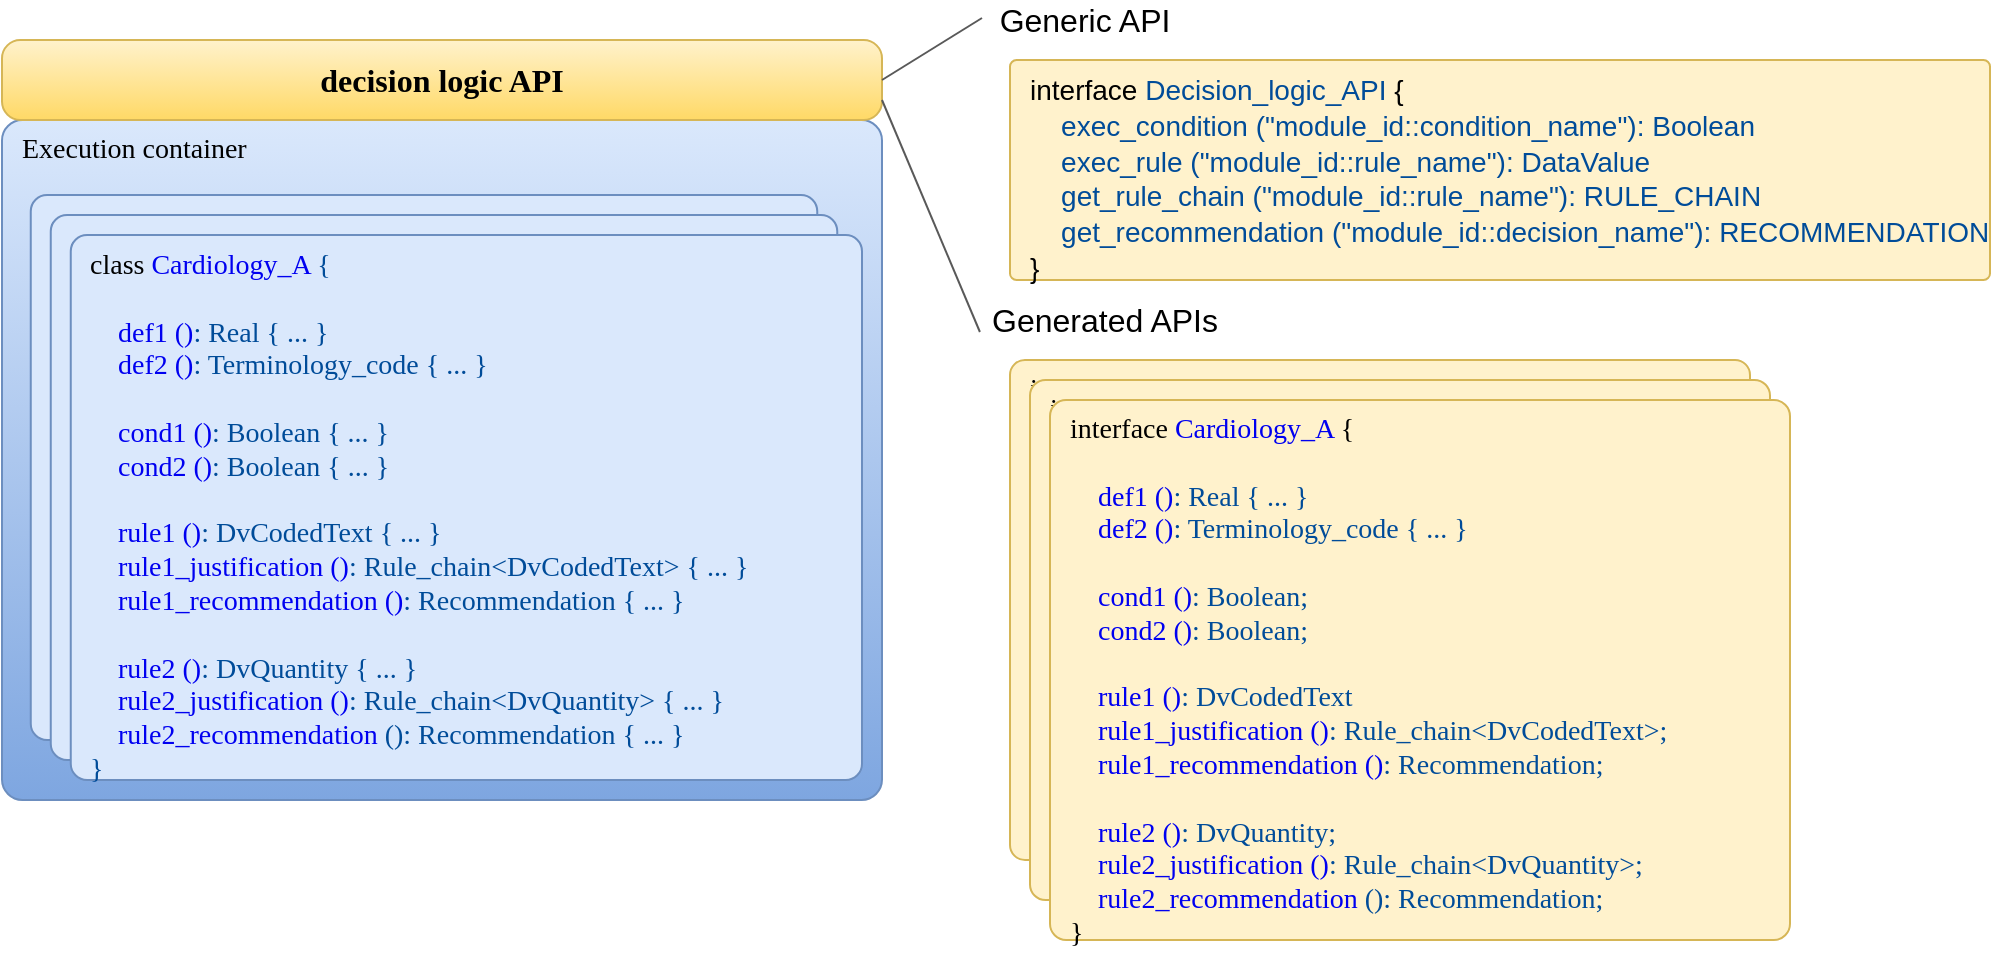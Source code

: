 <mxfile version="12.6.5" type="device"><diagram id="-mjmxiD4SZ3i_Z-_ZSI0" name="Page-1"><mxGraphModel dx="1368" dy="816" grid="1" gridSize="10" guides="1" tooltips="1" connect="1" arrows="1" fold="1" page="1" pageScale="1" pageWidth="1169" pageHeight="827" math="0" shadow="0"><root><mxCell id="0"/><mxCell id="1" parent="0"/><mxCell id="swfuMYlCZajDFvl60nm4-7" value="&lt;div style=&quot;text-align: center; font-size: 14px;&quot;&gt;&lt;span style=&quot;font-size: 14px;&quot;&gt;Execution container&amp;nbsp; &amp;nbsp; &amp;nbsp; &amp;nbsp; &amp;nbsp;&lt;/span&gt;&lt;span style=&quot;font-size: 14px;&quot;&gt;&amp;nbsp; &amp;nbsp; &amp;nbsp; &amp;nbsp;&lt;/span&gt;&lt;br style=&quot;font-size: 14px;&quot;&gt;&lt;/div&gt;" style="rounded=1;whiteSpace=wrap;html=1;fontSize=14;arcSize=3;verticalAlign=top;fillColor=#dae8fc;strokeColor=#6c8ebf;align=left;spacingLeft=8;fontFamily=Tahoma;gradientColor=#7ea6e0;" parent="1" vertex="1"><mxGeometry x="40" y="80" width="440" height="340" as="geometry"/></mxCell><mxCell id="swfuMYlCZajDFvl60nm4-1" value="decision logic API" style="rounded=1;whiteSpace=wrap;html=1;fontSize=16;align=center;arcSize=23;strokeColor=#d6b656;strokeWidth=1;verticalAlign=middle;labelPosition=center;verticalLabelPosition=middle;spacingLeft=0;spacingRight=0;fillColor=#fff2cc;fontFamily=Tahoma;gradientColor=#ffd966;fontStyle=1" parent="1" vertex="1"><mxGeometry x="40" y="40" width="440" height="40" as="geometry"/></mxCell><mxCell id="swfuMYlCZajDFvl60nm4-2" value="&lt;font style=&quot;font-size: 14px&quot;&gt;&lt;br&gt;&lt;/font&gt;" style="text;html=1;align=left;verticalAlign=middle;resizable=0;points=[];autosize=1;fontSize=16;fontColor=#004C99;" parent="1" vertex="1"><mxGeometry x="475" y="70" width="20" height="30" as="geometry"/></mxCell><mxCell id="swfuMYlCZajDFvl60nm4-13" style="edgeStyle=none;rounded=0;orthogonalLoop=1;jettySize=auto;html=1;entryX=1;entryY=0.5;entryDx=0;entryDy=0;startArrow=none;startFill=0;endArrow=none;endFill=0;strokeColor=#595959;strokeWidth=1;fontSize=14;fontColor=#000000;exitX=-0.01;exitY=0.45;exitDx=0;exitDy=0;exitPerimeter=0;" parent="1" source="swfuMYlCZajDFvl60nm4-9" target="swfuMYlCZajDFvl60nm4-1" edge="1"><mxGeometry relative="1" as="geometry"/></mxCell><mxCell id="swfuMYlCZajDFvl60nm4-9" value="Generic API" style="text;html=1;align=center;verticalAlign=middle;resizable=0;points=[];autosize=1;fontSize=16;fontColor=#000000;" parent="1" vertex="1"><mxGeometry x="531" y="20" width="100" height="20" as="geometry"/></mxCell><mxCell id="swfuMYlCZajDFvl60nm4-12" style="rounded=0;orthogonalLoop=1;jettySize=auto;html=1;entryX=1;entryY=0.75;entryDx=0;entryDy=0;startArrow=none;startFill=0;strokeColor=#595959;strokeWidth=1;fontSize=14;fontColor=#000000;endArrow=none;endFill=0;exitX=-0.017;exitY=0.8;exitDx=0;exitDy=0;exitPerimeter=0;" parent="1" source="swfuMYlCZajDFvl60nm4-10" target="swfuMYlCZajDFvl60nm4-1" edge="1"><mxGeometry relative="1" as="geometry"/></mxCell><mxCell id="swfuMYlCZajDFvl60nm4-10" value="Generated APIs" style="text;html=1;align=center;verticalAlign=middle;resizable=0;points=[];autosize=1;fontSize=16;fontColor=#000000;" parent="1" vertex="1"><mxGeometry x="531" y="170" width="120" height="20" as="geometry"/></mxCell><mxCell id="cL91NHEY3peGaVYajJl1-2" value="&lt;div style=&quot;font-size: 14px&quot;&gt;&lt;font color=&quot;#000000&quot;&gt;class&lt;/font&gt;&lt;font color=&quot;#004c99&quot;&gt;&amp;nbsp;&lt;/font&gt;&lt;span style=&quot;font-size: 14px&quot;&gt;&lt;font style=&quot;font-size: 14px&quot;&gt;&lt;font color=&quot;#0000f0&quot;&gt;Cardiology_A&lt;/font&gt;&lt;font color=&quot;#004c99&quot;&gt; {&lt;/font&gt;&lt;/font&gt;&lt;/span&gt;&lt;/div&gt;&lt;div style=&quot;font-size: 14px&quot;&gt;&lt;span style=&quot;font-size: 14px&quot;&gt;&lt;font style=&quot;font-size: 14px&quot; color=&quot;#004c99&quot;&gt;&lt;br style=&quot;font-size: 14px&quot;&gt;&lt;/font&gt;&lt;/span&gt;&lt;/div&gt;&lt;div style=&quot;font-size: 14px&quot;&gt;&lt;span style=&quot;font-size: 14px&quot;&gt;&lt;font color=&quot;#004c99&quot;&gt;&amp;nbsp; &amp;nbsp; &lt;/font&gt;&lt;font color=&quot;#0000f0&quot;&gt;cond1 ()&lt;/font&gt;&lt;font color=&quot;#004c99&quot;&gt;: Boolean { ... }&lt;/font&gt;&lt;/span&gt;&lt;br style=&quot;font-size: 14px&quot;&gt;&lt;/div&gt;&lt;div style=&quot;font-size: 14px&quot;&gt;&lt;span style=&quot;font-size: 14px&quot;&gt;&lt;font style=&quot;font-size: 14px&quot;&gt;&lt;font color=&quot;#004c99&quot;&gt;&amp;nbsp; &amp;nbsp; &lt;/font&gt;&lt;font color=&quot;#0000f0&quot;&gt;cond2 ()&lt;/font&gt;&lt;font color=&quot;#004c99&quot;&gt;: Boolean&lt;/font&gt;&lt;/font&gt;&lt;/span&gt;&lt;span style=&quot;color: rgb(0 , 76 , 153)&quot;&gt;&amp;nbsp;{ ... }&lt;/span&gt;&lt;/div&gt;&lt;div style=&quot;font-size: 14px&quot;&gt;&lt;span style=&quot;font-size: 14px&quot;&gt;&lt;font style=&quot;font-size: 14px&quot; color=&quot;#004c99&quot;&gt;&lt;br style=&quot;font-size: 14px&quot;&gt;&lt;/font&gt;&lt;/span&gt;&lt;/div&gt;&lt;div style=&quot;font-size: 14px&quot;&gt;&lt;span style=&quot;font-size: 14px&quot;&gt;&lt;font color=&quot;#004c99&quot;&gt;&amp;nbsp; &amp;nbsp; &lt;/font&gt;&lt;font color=&quot;#0000f0&quot;&gt;dec1 ()&lt;/font&gt;&lt;font color=&quot;#004c99&quot;&gt;: DvCodedText { ... }&lt;/font&gt;&lt;/span&gt;&lt;br style=&quot;font-size: 14px&quot;&gt;&lt;/div&gt;&lt;div style=&quot;font-size: 14px&quot;&gt;&lt;div&gt;&lt;font color=&quot;#004c99&quot;&gt;&amp;nbsp; &amp;nbsp;&amp;nbsp;&lt;/font&gt;&lt;font color=&quot;#0000f0&quot;&gt;dec1_justification ()&lt;/font&gt;&lt;font color=&quot;#004c99&quot;&gt;: Decision_chain&amp;lt;DvCodedText&amp;gt; { ... }&lt;/font&gt;&lt;/div&gt;&lt;/div&gt;&lt;div style=&quot;font-size: 14px&quot;&gt;&lt;span style=&quot;font-size: 14px&quot;&gt;&lt;font color=&quot;#004c99&quot;&gt;&amp;nbsp; &amp;nbsp; &lt;/font&gt;&lt;font color=&quot;#0000f0&quot;&gt;dec1_recommendation ()&lt;/font&gt;&lt;font color=&quot;#004c99&quot;&gt;: Recommendation { ... }&lt;/font&gt;&lt;/span&gt;&lt;/div&gt;&lt;div style=&quot;font-size: 14px&quot;&gt;&lt;span style=&quot;font-size: 14px&quot;&gt;&lt;font color=&quot;#004c99&quot;&gt;&lt;br&gt;&lt;/font&gt;&lt;/span&gt;&lt;/div&gt;&lt;div style=&quot;font-size: 14px&quot;&gt;&lt;span style=&quot;font-size: 14px&quot;&gt;&lt;font style=&quot;font-size: 14px&quot; color=&quot;#004c99&quot;&gt;&amp;nbsp; &amp;nbsp; &lt;/font&gt;&lt;font style=&quot;font-size: 14px&quot; color=&quot;#0000f0&quot;&gt;dec2 ()&lt;/font&gt;&lt;font style=&quot;font-size: 14px&quot; color=&quot;#004c99&quot;&gt;: DvQuantity&amp;nbsp;&lt;/font&gt;&lt;font style=&quot;font-size: 14px&quot; color=&quot;#004c99&quot;&gt;{ ... }&lt;/font&gt;&lt;/span&gt;&lt;/div&gt;&lt;div style=&quot;font-size: 14px&quot;&gt;&lt;div&gt;&lt;font color=&quot;#004c99&quot;&gt;&amp;nbsp; &amp;nbsp;&amp;nbsp;&lt;/font&gt;&lt;font color=&quot;#0000f0&quot;&gt;dec2_justification ()&lt;/font&gt;&lt;font color=&quot;#004c99&quot;&gt;: Decision_chain&amp;lt;DvQuantity&amp;gt; { ... }&lt;/font&gt;&lt;/div&gt;&lt;/div&gt;&lt;div style=&quot;font-size: 14px&quot;&gt;&lt;div&gt;&lt;font color=&quot;#004c99&quot;&gt;&amp;nbsp; &amp;nbsp; &lt;/font&gt;&lt;font color=&quot;#0000f0&quot;&gt;dec2_recommendation&lt;/font&gt;&lt;font color=&quot;#004c99&quot;&gt; (): Recommendation { ... }&lt;/font&gt;&lt;/div&gt;&lt;div&gt;&lt;font color=&quot;#004c99&quot;&gt;}&lt;/font&gt;&lt;/div&gt;&lt;/div&gt;" style="rounded=1;whiteSpace=wrap;html=1;fontSize=14;arcSize=3;verticalAlign=top;fillColor=#dae8fc;strokeColor=#6c8ebf;align=left;spacingLeft=8;fontFamily=Tahoma;fontStyle=0" parent="1" vertex="1"><mxGeometry x="54.38" y="117.5" width="393.25" height="272.5" as="geometry"/></mxCell><mxCell id="cL91NHEY3peGaVYajJl1-3" value="&lt;div style=&quot;font-size: 14px&quot;&gt;&lt;font color=&quot;#000000&quot;&gt;interface&lt;/font&gt;&lt;font color=&quot;#004c99&quot;&gt;&amp;nbsp;&lt;/font&gt;&lt;span style=&quot;font-size: 14px&quot;&gt;&lt;font style=&quot;font-size: 14px&quot;&gt;&lt;font color=&quot;#0000f0&quot;&gt;Cardiology_A&lt;/font&gt;&lt;font color=&quot;#004c99&quot;&gt; &lt;/font&gt;{&lt;/font&gt;&lt;/span&gt;&lt;/div&gt;&lt;div style=&quot;font-size: 14px&quot;&gt;&lt;span style=&quot;font-size: 14px&quot;&gt;&lt;font style=&quot;font-size: 14px&quot; color=&quot;#004c99&quot;&gt;&lt;br style=&quot;font-size: 14px&quot;&gt;&lt;/font&gt;&lt;/span&gt;&lt;/div&gt;&lt;div style=&quot;font-size: 14px&quot;&gt;&lt;span style=&quot;font-size: 14px&quot;&gt;&lt;font color=&quot;#004c99&quot;&gt;&amp;nbsp; &amp;nbsp; &lt;/font&gt;&lt;font color=&quot;#0000f0&quot;&gt;cond1 ()&lt;/font&gt;&lt;font color=&quot;#004c99&quot;&gt;: Boolean;&lt;/font&gt;&lt;/span&gt;&lt;br style=&quot;font-size: 14px&quot;&gt;&lt;/div&gt;&lt;div style=&quot;font-size: 14px&quot;&gt;&lt;span style=&quot;font-size: 14px&quot;&gt;&lt;font style=&quot;font-size: 14px&quot;&gt;&lt;font color=&quot;#004c99&quot;&gt;&amp;nbsp; &amp;nbsp; &lt;/font&gt;&lt;font color=&quot;#0000f0&quot;&gt;cond2 ()&lt;/font&gt;&lt;font color=&quot;#004c99&quot;&gt;: Boolean;&lt;/font&gt;&lt;/font&gt;&lt;/span&gt;&lt;/div&gt;&lt;div style=&quot;font-size: 14px&quot;&gt;&lt;span style=&quot;font-size: 14px&quot;&gt;&lt;font style=&quot;font-size: 14px&quot; color=&quot;#004c99&quot;&gt;&lt;br style=&quot;font-size: 14px&quot;&gt;&lt;/font&gt;&lt;/span&gt;&lt;/div&gt;&lt;div style=&quot;font-size: 14px&quot;&gt;&lt;span style=&quot;font-size: 14px&quot;&gt;&lt;font color=&quot;#004c99&quot;&gt;&amp;nbsp; &amp;nbsp; &lt;/font&gt;&lt;font color=&quot;#0000f0&quot;&gt;dec1 ()&lt;/font&gt;&lt;font color=&quot;#004c99&quot;&gt;: DvCodedText&lt;/font&gt;&lt;/span&gt;&lt;br style=&quot;font-size: 14px&quot;&gt;&lt;/div&gt;&lt;div style=&quot;font-size: 14px&quot;&gt;&lt;div&gt;&lt;font color=&quot;#004c99&quot;&gt;&amp;nbsp; &amp;nbsp;&amp;nbsp;&lt;/font&gt;&lt;font color=&quot;#0000f0&quot;&gt;dec1_justification ()&lt;/font&gt;&lt;font color=&quot;#004c99&quot;&gt;: Decision_chain&amp;lt;DvCodedText&amp;gt;;&lt;/font&gt;&lt;/div&gt;&lt;/div&gt;&lt;div style=&quot;font-size: 14px&quot;&gt;&lt;span style=&quot;font-size: 14px&quot;&gt;&lt;font color=&quot;#004c99&quot;&gt;&amp;nbsp; &amp;nbsp; &lt;/font&gt;&lt;font color=&quot;#0000f0&quot;&gt;dec1_recommendation ()&lt;/font&gt;&lt;font color=&quot;#004c99&quot;&gt;: Recommendation;&lt;/font&gt;&lt;/span&gt;&lt;/div&gt;&lt;div style=&quot;font-size: 14px&quot;&gt;&lt;span style=&quot;font-size: 14px&quot;&gt;&lt;font color=&quot;#004c99&quot;&gt;&lt;br&gt;&lt;/font&gt;&lt;/span&gt;&lt;/div&gt;&lt;div style=&quot;font-size: 14px&quot;&gt;&lt;span style=&quot;font-size: 14px&quot;&gt;&lt;font style=&quot;font-size: 14px&quot; color=&quot;#004c99&quot;&gt;&amp;nbsp; &amp;nbsp; &lt;/font&gt;&lt;font style=&quot;font-size: 14px&quot; color=&quot;#0000f0&quot;&gt;dec2 ()&lt;/font&gt;&lt;font style=&quot;font-size: 14px&quot; color=&quot;#004c99&quot;&gt;: DvQuantity;&lt;/font&gt;&lt;/span&gt;&lt;/div&gt;&lt;div style=&quot;font-size: 14px&quot;&gt;&lt;div&gt;&lt;font color=&quot;#004c99&quot;&gt;&amp;nbsp; &amp;nbsp;&amp;nbsp;&lt;/font&gt;&lt;font color=&quot;#0000f0&quot;&gt;dec2_justification ()&lt;/font&gt;&lt;font color=&quot;#004c99&quot;&gt;: Decision_chain&amp;lt;DvQuantity&amp;gt;;&lt;/font&gt;&lt;/div&gt;&lt;/div&gt;&lt;div style=&quot;font-size: 14px&quot;&gt;&lt;div&gt;&lt;font color=&quot;#004c99&quot;&gt;&amp;nbsp; &amp;nbsp; &lt;/font&gt;&lt;font color=&quot;#0000f0&quot;&gt;dec2_recommendation&lt;/font&gt;&lt;font color=&quot;#004c99&quot;&gt; (): Recommendation;&lt;/font&gt;&lt;/div&gt;&lt;div&gt;}&lt;/div&gt;&lt;/div&gt;" style="rounded=1;whiteSpace=wrap;html=1;fontSize=14;arcSize=3;verticalAlign=top;fillColor=#fff2cc;strokeColor=#d6b656;align=left;spacingLeft=8;fontFamily=Tahoma;fontStyle=0;" parent="1" vertex="1"><mxGeometry x="544" y="200" width="370" height="250" as="geometry"/></mxCell><mxCell id="cL91NHEY3peGaVYajJl1-4" value="&lt;div style=&quot;font-size: 14px&quot;&gt;&lt;font style=&quot;font-family: &amp;#34;helvetica&amp;#34; ; white-space: nowrap&quot;&gt;interface&lt;/font&gt;&lt;font style=&quot;color: rgb(0 , 76 , 153) ; font-family: &amp;#34;helvetica&amp;#34; ; white-space: nowrap&quot;&gt; Decision_logic_API &lt;/font&gt;&lt;font style=&quot;font-family: &amp;#34;helvetica&amp;#34; ; white-space: nowrap&quot;&gt;{&lt;/font&gt;&lt;/div&gt;&lt;div style=&quot;font-size: 14px&quot;&gt;&lt;font style=&quot;color: rgb(0 , 76 , 153) ; font-family: &amp;#34;helvetica&amp;#34; ; white-space: nowrap&quot;&gt;&amp;nbsp; &amp;nbsp; exec_condition&lt;/font&gt;&lt;span style=&quot;color: rgb(0 , 76 , 153) ; font-family: &amp;#34;helvetica&amp;#34; ; white-space: nowrap&quot;&gt;&amp;nbsp;(&quot;module_id::condition_name&quot;): Boolean&lt;/span&gt;&lt;br style=&quot;color: rgb(0 , 76 , 153) ; font-family: &amp;#34;helvetica&amp;#34; ; white-space: nowrap&quot;&gt;&lt;span style=&quot;color: rgb(0 , 76 , 153) ; font-family: &amp;#34;helvetica&amp;#34; ; white-space: nowrap&quot;&gt;&amp;nbsp; &amp;nbsp; exec_rule (&quot;module_id::&lt;/span&gt;&lt;span style=&quot;color: rgb(0 , 76 , 153) ; font-family: &amp;#34;helvetica&amp;#34; ; white-space: nowrap&quot;&gt;rule_name&lt;/span&gt;&lt;span style=&quot;color: rgb(0 , 76 , 153) ; font-family: &amp;#34;helvetica&amp;#34; ; white-space: nowrap&quot;&gt;&quot;): DataValue&lt;/span&gt;&lt;br style=&quot;color: rgb(0 , 76 , 153) ; font-family: &amp;#34;helvetica&amp;#34; ; white-space: nowrap&quot;&gt;&lt;span style=&quot;color: rgb(0 , 76 , 153) ; font-family: &amp;#34;helvetica&amp;#34; ; white-space: nowrap&quot;&gt;&amp;nbsp; &amp;nbsp; get_rule_chain (&quot;module_id::rule_name&quot;): RULE_CHAIN&lt;/span&gt;&lt;br style=&quot;color: rgb(0 , 76 , 153) ; font-family: &amp;#34;helvetica&amp;#34; ; white-space: nowrap&quot;&gt;&lt;span style=&quot;color: rgb(0 , 76 , 153) ; font-family: &amp;#34;helvetica&amp;#34; ; white-space: nowrap&quot;&gt;&amp;nbsp; &amp;nbsp; get_recommendation (&quot;module_id::decision_name&quot;): RECOMMENDATION&lt;/span&gt;&lt;br&gt;&lt;/div&gt;&lt;div style=&quot;font-size: 14px&quot;&gt;&lt;span style=&quot;font-family: &amp;#34;helvetica&amp;#34; ; white-space: nowrap&quot;&gt;}&lt;/span&gt;&lt;/div&gt;" style="rounded=1;whiteSpace=wrap;html=1;fontSize=14;arcSize=3;verticalAlign=top;fillColor=#fff2cc;strokeColor=#d6b656;align=left;spacingLeft=8;fontFamily=Tahoma;fontStyle=0;" parent="1" vertex="1"><mxGeometry x="544" y="50" width="490" height="110" as="geometry"/></mxCell><mxCell id="cL91NHEY3peGaVYajJl1-13" value="&lt;div style=&quot;font-size: 14px&quot;&gt;&lt;font color=&quot;#000000&quot;&gt;interface&lt;/font&gt;&lt;font color=&quot;#004c99&quot;&gt;&amp;nbsp;&lt;/font&gt;&lt;span style=&quot;font-size: 14px&quot;&gt;&lt;font style=&quot;font-size: 14px&quot;&gt;&lt;font color=&quot;#0000f0&quot;&gt;Cardiology_A&lt;/font&gt;&lt;font color=&quot;#004c99&quot;&gt; &lt;/font&gt;{&lt;/font&gt;&lt;/span&gt;&lt;/div&gt;&lt;div style=&quot;font-size: 14px&quot;&gt;&lt;span style=&quot;font-size: 14px&quot;&gt;&lt;font style=&quot;font-size: 14px&quot; color=&quot;#004c99&quot;&gt;&lt;br style=&quot;font-size: 14px&quot;&gt;&lt;/font&gt;&lt;/span&gt;&lt;/div&gt;&lt;div style=&quot;font-size: 14px&quot;&gt;&lt;span style=&quot;font-size: 14px&quot;&gt;&lt;font color=&quot;#004c99&quot;&gt;&amp;nbsp; &amp;nbsp; &lt;/font&gt;&lt;font color=&quot;#0000f0&quot;&gt;cond1 ()&lt;/font&gt;&lt;font color=&quot;#004c99&quot;&gt;: Boolean;&lt;/font&gt;&lt;/span&gt;&lt;br style=&quot;font-size: 14px&quot;&gt;&lt;/div&gt;&lt;div style=&quot;font-size: 14px&quot;&gt;&lt;span style=&quot;font-size: 14px&quot;&gt;&lt;font style=&quot;font-size: 14px&quot;&gt;&lt;font color=&quot;#004c99&quot;&gt;&amp;nbsp; &amp;nbsp; &lt;/font&gt;&lt;font color=&quot;#0000f0&quot;&gt;cond2 ()&lt;/font&gt;&lt;font color=&quot;#004c99&quot;&gt;: Boolean;&lt;/font&gt;&lt;/font&gt;&lt;/span&gt;&lt;/div&gt;&lt;div style=&quot;font-size: 14px&quot;&gt;&lt;span style=&quot;font-size: 14px&quot;&gt;&lt;font style=&quot;font-size: 14px&quot; color=&quot;#004c99&quot;&gt;&lt;br style=&quot;font-size: 14px&quot;&gt;&lt;/font&gt;&lt;/span&gt;&lt;/div&gt;&lt;div style=&quot;font-size: 14px&quot;&gt;&lt;span style=&quot;font-size: 14px&quot;&gt;&lt;font color=&quot;#004c99&quot;&gt;&amp;nbsp; &amp;nbsp; &lt;/font&gt;&lt;font color=&quot;#0000f0&quot;&gt;dec1 ()&lt;/font&gt;&lt;font color=&quot;#004c99&quot;&gt;: DvCodedText&lt;/font&gt;&lt;/span&gt;&lt;br style=&quot;font-size: 14px&quot;&gt;&lt;/div&gt;&lt;div style=&quot;font-size: 14px&quot;&gt;&lt;div&gt;&lt;font color=&quot;#004c99&quot;&gt;&amp;nbsp; &amp;nbsp;&amp;nbsp;&lt;/font&gt;&lt;font color=&quot;#0000f0&quot;&gt;dec1_justification ()&lt;/font&gt;&lt;font color=&quot;#004c99&quot;&gt;: Decision_chain&amp;lt;DvCodedText&amp;gt;;&lt;/font&gt;&lt;/div&gt;&lt;/div&gt;&lt;div style=&quot;font-size: 14px&quot;&gt;&lt;span style=&quot;font-size: 14px&quot;&gt;&lt;font color=&quot;#004c99&quot;&gt;&amp;nbsp; &amp;nbsp; &lt;/font&gt;&lt;font color=&quot;#0000f0&quot;&gt;dec1_recommendation ()&lt;/font&gt;&lt;font color=&quot;#004c99&quot;&gt;: Recommendation;&lt;/font&gt;&lt;/span&gt;&lt;/div&gt;&lt;div style=&quot;font-size: 14px&quot;&gt;&lt;span style=&quot;font-size: 14px&quot;&gt;&lt;font color=&quot;#004c99&quot;&gt;&lt;br&gt;&lt;/font&gt;&lt;/span&gt;&lt;/div&gt;&lt;div style=&quot;font-size: 14px&quot;&gt;&lt;span style=&quot;font-size: 14px&quot;&gt;&lt;font style=&quot;font-size: 14px&quot; color=&quot;#004c99&quot;&gt;&amp;nbsp; &amp;nbsp; &lt;/font&gt;&lt;font style=&quot;font-size: 14px&quot; color=&quot;#0000f0&quot;&gt;dec2 ()&lt;/font&gt;&lt;font style=&quot;font-size: 14px&quot; color=&quot;#004c99&quot;&gt;: DvQuantity;&lt;/font&gt;&lt;/span&gt;&lt;/div&gt;&lt;div style=&quot;font-size: 14px&quot;&gt;&lt;div&gt;&lt;font color=&quot;#004c99&quot;&gt;&amp;nbsp; &amp;nbsp;&amp;nbsp;&lt;/font&gt;&lt;font color=&quot;#0000f0&quot;&gt;dec2_justification ()&lt;/font&gt;&lt;font color=&quot;#004c99&quot;&gt;: Decision_chain&amp;lt;DvQuantity&amp;gt;;&lt;/font&gt;&lt;/div&gt;&lt;/div&gt;&lt;div style=&quot;font-size: 14px&quot;&gt;&lt;div&gt;&lt;font color=&quot;#004c99&quot;&gt;&amp;nbsp; &amp;nbsp; &lt;/font&gt;&lt;font color=&quot;#0000f0&quot;&gt;dec2_recommendation&lt;/font&gt;&lt;font color=&quot;#004c99&quot;&gt; (): Recommendation;&lt;/font&gt;&lt;/div&gt;&lt;div&gt;}&lt;/div&gt;&lt;/div&gt;" style="rounded=1;whiteSpace=wrap;html=1;fontSize=14;arcSize=3;verticalAlign=top;fillColor=#fff2cc;strokeColor=#d6b656;align=left;spacingLeft=8;fontFamily=Tahoma;fontStyle=0;" parent="1" vertex="1"><mxGeometry x="554" y="210" width="370" height="260" as="geometry"/></mxCell><mxCell id="cL91NHEY3peGaVYajJl1-14" value="&lt;div style=&quot;font-size: 14px&quot;&gt;&lt;font color=&quot;#000000&quot;&gt;interface&lt;/font&gt;&lt;font color=&quot;#004c99&quot;&gt;&amp;nbsp;&lt;/font&gt;&lt;span style=&quot;font-size: 14px&quot;&gt;&lt;font style=&quot;font-size: 14px&quot;&gt;&lt;font color=&quot;#0000f0&quot;&gt;Cardiology_A&lt;/font&gt;&lt;font color=&quot;#004c99&quot;&gt; &lt;/font&gt;{&lt;/font&gt;&lt;/span&gt;&lt;/div&gt;&lt;div style=&quot;font-size: 14px&quot;&gt;&lt;span style=&quot;font-size: 14px&quot;&gt;&lt;font style=&quot;font-size: 14px&quot; color=&quot;#004c99&quot;&gt;&lt;br style=&quot;font-size: 14px&quot;&gt;&lt;/font&gt;&lt;/span&gt;&lt;/div&gt;&lt;div&gt;&lt;font color=&quot;#004c99&quot;&gt;&amp;nbsp; &amp;nbsp;&amp;nbsp;&lt;/font&gt;&lt;font color=&quot;#0000f0&quot;&gt;def1 ()&lt;/font&gt;&lt;font color=&quot;#004c99&quot;&gt;: Real { ... }&lt;/font&gt;&lt;br&gt;&lt;/div&gt;&lt;div&gt;&lt;font color=&quot;#004c99&quot;&gt;&amp;nbsp; &amp;nbsp;&amp;nbsp;&lt;/font&gt;&lt;font color=&quot;#0000f0&quot;&gt;def2 ()&lt;/font&gt;&lt;font color=&quot;#004c99&quot;&gt;: Terminology_code&lt;/font&gt;&lt;span style=&quot;color: rgb(0 , 76 , 153)&quot;&gt;&amp;nbsp;{ ... }&lt;/span&gt;&lt;/div&gt;&lt;div style=&quot;font-size: 14px&quot;&gt;&lt;span style=&quot;font-size: 14px&quot;&gt;&lt;font color=&quot;#004c99&quot;&gt;&lt;br&gt;&lt;/font&gt;&lt;/span&gt;&lt;/div&gt;&lt;div style=&quot;font-size: 14px&quot;&gt;&lt;span style=&quot;font-size: 14px&quot;&gt;&lt;font color=&quot;#004c99&quot;&gt;&amp;nbsp; &amp;nbsp; &lt;/font&gt;&lt;font color=&quot;#0000f0&quot;&gt;cond1 ()&lt;/font&gt;&lt;font color=&quot;#004c99&quot;&gt;: Boolean;&lt;/font&gt;&lt;/span&gt;&lt;br style=&quot;font-size: 14px&quot;&gt;&lt;/div&gt;&lt;div style=&quot;font-size: 14px&quot;&gt;&lt;span style=&quot;font-size: 14px&quot;&gt;&lt;font style=&quot;font-size: 14px&quot;&gt;&lt;font color=&quot;#004c99&quot;&gt;&amp;nbsp; &amp;nbsp; &lt;/font&gt;&lt;font color=&quot;#0000f0&quot;&gt;cond2 ()&lt;/font&gt;&lt;font color=&quot;#004c99&quot;&gt;: Boolean;&lt;/font&gt;&lt;/font&gt;&lt;/span&gt;&lt;/div&gt;&lt;div style=&quot;font-size: 14px&quot;&gt;&lt;span style=&quot;font-size: 14px&quot;&gt;&lt;font style=&quot;font-size: 14px&quot; color=&quot;#004c99&quot;&gt;&lt;br style=&quot;font-size: 14px&quot;&gt;&lt;/font&gt;&lt;/span&gt;&lt;/div&gt;&lt;div style=&quot;font-size: 14px&quot;&gt;&lt;span style=&quot;font-size: 14px&quot;&gt;&lt;font color=&quot;#004c99&quot;&gt;&amp;nbsp; &amp;nbsp; &lt;/font&gt;&lt;font color=&quot;#0000f0&quot;&gt;rule1 ()&lt;/font&gt;&lt;font color=&quot;#004c99&quot;&gt;: DvCodedText&lt;/font&gt;&lt;/span&gt;&lt;br style=&quot;font-size: 14px&quot;&gt;&lt;/div&gt;&lt;div style=&quot;font-size: 14px&quot;&gt;&lt;div&gt;&lt;font color=&quot;#004c99&quot;&gt;&amp;nbsp; &amp;nbsp;&amp;nbsp;&lt;/font&gt;&lt;font color=&quot;#0000f0&quot;&gt;rule1_justification ()&lt;/font&gt;&lt;font color=&quot;#004c99&quot;&gt;: Rule_chain&amp;lt;DvCodedText&amp;gt;;&lt;/font&gt;&lt;/div&gt;&lt;/div&gt;&lt;div style=&quot;font-size: 14px&quot;&gt;&lt;span style=&quot;font-size: 14px&quot;&gt;&lt;font color=&quot;#004c99&quot;&gt;&amp;nbsp; &amp;nbsp; &lt;/font&gt;&lt;font color=&quot;#0000f0&quot;&gt;rule1_recommendation ()&lt;/font&gt;&lt;font color=&quot;#004c99&quot;&gt;: Recommendation;&lt;/font&gt;&lt;/span&gt;&lt;/div&gt;&lt;div style=&quot;font-size: 14px&quot;&gt;&lt;span style=&quot;font-size: 14px&quot;&gt;&lt;font color=&quot;#004c99&quot;&gt;&lt;br&gt;&lt;/font&gt;&lt;/span&gt;&lt;/div&gt;&lt;div style=&quot;font-size: 14px&quot;&gt;&lt;span style=&quot;font-size: 14px&quot;&gt;&lt;font style=&quot;font-size: 14px&quot; color=&quot;#004c99&quot;&gt;&amp;nbsp; &amp;nbsp; &lt;/font&gt;&lt;font style=&quot;font-size: 14px&quot; color=&quot;#0000f0&quot;&gt;rule2 ()&lt;/font&gt;&lt;font style=&quot;font-size: 14px&quot; color=&quot;#004c99&quot;&gt;: DvQuantity;&lt;/font&gt;&lt;/span&gt;&lt;/div&gt;&lt;div style=&quot;font-size: 14px&quot;&gt;&lt;div&gt;&lt;font color=&quot;#004c99&quot;&gt;&amp;nbsp; &amp;nbsp;&amp;nbsp;&lt;/font&gt;&lt;font color=&quot;#0000f0&quot;&gt;rule2_justification ()&lt;/font&gt;&lt;font color=&quot;#004c99&quot;&gt;: Rule_chain&amp;lt;DvQuantity&amp;gt;;&lt;/font&gt;&lt;/div&gt;&lt;/div&gt;&lt;div style=&quot;font-size: 14px&quot;&gt;&lt;div&gt;&lt;font color=&quot;#004c99&quot;&gt;&amp;nbsp; &amp;nbsp; &lt;/font&gt;&lt;font color=&quot;#0000f0&quot;&gt;rule2_recommendation&lt;/font&gt;&lt;font color=&quot;#004c99&quot;&gt; (): Recommendation;&lt;/font&gt;&lt;/div&gt;&lt;div&gt;}&lt;/div&gt;&lt;/div&gt;" style="rounded=1;whiteSpace=wrap;html=1;fontSize=14;arcSize=3;verticalAlign=top;fillColor=#fff2cc;strokeColor=#d6b656;align=left;spacingLeft=8;fontFamily=Tahoma;fontStyle=0;" parent="1" vertex="1"><mxGeometry x="564" y="220" width="370" height="270" as="geometry"/></mxCell><mxCell id="cL91NHEY3peGaVYajJl1-15" value="&lt;div style=&quot;font-size: 14px&quot;&gt;&lt;font color=&quot;#000000&quot;&gt;class&lt;/font&gt;&lt;font color=&quot;#004c99&quot;&gt;&amp;nbsp;&lt;/font&gt;&lt;span style=&quot;font-size: 14px&quot;&gt;&lt;font style=&quot;font-size: 14px&quot;&gt;&lt;font color=&quot;#0000f0&quot;&gt;Cardiology_A&lt;/font&gt;&lt;font color=&quot;#004c99&quot;&gt; {&lt;/font&gt;&lt;/font&gt;&lt;/span&gt;&lt;/div&gt;&lt;div style=&quot;font-size: 14px&quot;&gt;&lt;span style=&quot;font-size: 14px&quot;&gt;&lt;font style=&quot;font-size: 14px&quot; color=&quot;#004c99&quot;&gt;&lt;br style=&quot;font-size: 14px&quot;&gt;&lt;/font&gt;&lt;/span&gt;&lt;/div&gt;&lt;div style=&quot;font-size: 14px&quot;&gt;&lt;span style=&quot;font-size: 14px&quot;&gt;&lt;font color=&quot;#004c99&quot;&gt;&amp;nbsp; &amp;nbsp; &lt;/font&gt;&lt;font color=&quot;#0000f0&quot;&gt;cond1 ()&lt;/font&gt;&lt;font color=&quot;#004c99&quot;&gt;: Boolean { ... }&lt;/font&gt;&lt;/span&gt;&lt;br style=&quot;font-size: 14px&quot;&gt;&lt;/div&gt;&lt;div style=&quot;font-size: 14px&quot;&gt;&lt;span style=&quot;font-size: 14px&quot;&gt;&lt;font style=&quot;font-size: 14px&quot;&gt;&lt;font color=&quot;#004c99&quot;&gt;&amp;nbsp; &amp;nbsp; &lt;/font&gt;&lt;font color=&quot;#0000f0&quot;&gt;cond2 ()&lt;/font&gt;&lt;font color=&quot;#004c99&quot;&gt;: Boolean&lt;/font&gt;&lt;/font&gt;&lt;/span&gt;&lt;span style=&quot;color: rgb(0 , 76 , 153)&quot;&gt;&amp;nbsp;{ ... }&lt;/span&gt;&lt;/div&gt;&lt;div style=&quot;font-size: 14px&quot;&gt;&lt;span style=&quot;font-size: 14px&quot;&gt;&lt;font style=&quot;font-size: 14px&quot; color=&quot;#004c99&quot;&gt;&lt;br style=&quot;font-size: 14px&quot;&gt;&lt;/font&gt;&lt;/span&gt;&lt;/div&gt;&lt;div style=&quot;font-size: 14px&quot;&gt;&lt;span style=&quot;font-size: 14px&quot;&gt;&lt;font color=&quot;#004c99&quot;&gt;&amp;nbsp; &amp;nbsp; &lt;/font&gt;&lt;font color=&quot;#0000f0&quot;&gt;dec1 ()&lt;/font&gt;&lt;font color=&quot;#004c99&quot;&gt;: DvCodedText { ... }&lt;/font&gt;&lt;/span&gt;&lt;br style=&quot;font-size: 14px&quot;&gt;&lt;/div&gt;&lt;div style=&quot;font-size: 14px&quot;&gt;&lt;div&gt;&lt;font color=&quot;#004c99&quot;&gt;&amp;nbsp; &amp;nbsp;&amp;nbsp;&lt;/font&gt;&lt;font color=&quot;#0000f0&quot;&gt;dec1_justification ()&lt;/font&gt;&lt;font color=&quot;#004c99&quot;&gt;: Decision_chain&amp;lt;DvCodedText&amp;gt; { ... }&lt;/font&gt;&lt;/div&gt;&lt;/div&gt;&lt;div style=&quot;font-size: 14px&quot;&gt;&lt;span style=&quot;font-size: 14px&quot;&gt;&lt;font color=&quot;#004c99&quot;&gt;&amp;nbsp; &amp;nbsp; &lt;/font&gt;&lt;font color=&quot;#0000f0&quot;&gt;dec1_recommendation ()&lt;/font&gt;&lt;font color=&quot;#004c99&quot;&gt;: Recommendation { ... }&lt;/font&gt;&lt;/span&gt;&lt;/div&gt;&lt;div style=&quot;font-size: 14px&quot;&gt;&lt;span style=&quot;font-size: 14px&quot;&gt;&lt;font color=&quot;#004c99&quot;&gt;&lt;br&gt;&lt;/font&gt;&lt;/span&gt;&lt;/div&gt;&lt;div style=&quot;font-size: 14px&quot;&gt;&lt;span style=&quot;font-size: 14px&quot;&gt;&lt;font style=&quot;font-size: 14px&quot; color=&quot;#004c99&quot;&gt;&amp;nbsp; &amp;nbsp; &lt;/font&gt;&lt;font style=&quot;font-size: 14px&quot; color=&quot;#0000f0&quot;&gt;dec2 ()&lt;/font&gt;&lt;font style=&quot;font-size: 14px&quot; color=&quot;#004c99&quot;&gt;: DvQuantity&amp;nbsp;&lt;/font&gt;&lt;font style=&quot;font-size: 14px&quot; color=&quot;#004c99&quot;&gt;{ ... }&lt;/font&gt;&lt;/span&gt;&lt;/div&gt;&lt;div style=&quot;font-size: 14px&quot;&gt;&lt;div&gt;&lt;font color=&quot;#004c99&quot;&gt;&amp;nbsp; &amp;nbsp;&amp;nbsp;&lt;/font&gt;&lt;font color=&quot;#0000f0&quot;&gt;dec2_justification ()&lt;/font&gt;&lt;font color=&quot;#004c99&quot;&gt;: Decision_chain&amp;lt;DvQuantity&amp;gt; { ... }&lt;/font&gt;&lt;/div&gt;&lt;/div&gt;&lt;div style=&quot;font-size: 14px&quot;&gt;&lt;div&gt;&lt;font color=&quot;#004c99&quot;&gt;&amp;nbsp; &amp;nbsp; &lt;/font&gt;&lt;font color=&quot;#0000f0&quot;&gt;dec2_recommendation&lt;/font&gt;&lt;font color=&quot;#004c99&quot;&gt; (): Recommendation { ... }&lt;/font&gt;&lt;/div&gt;&lt;div&gt;&lt;font color=&quot;#004c99&quot;&gt;}&lt;/font&gt;&lt;/div&gt;&lt;/div&gt;" style="rounded=1;whiteSpace=wrap;html=1;fontSize=14;arcSize=3;verticalAlign=top;fillColor=#dae8fc;strokeColor=#6c8ebf;align=left;spacingLeft=8;fontFamily=Tahoma;fontStyle=0" parent="1" vertex="1"><mxGeometry x="64.38" y="127.5" width="393.25" height="272.5" as="geometry"/></mxCell><mxCell id="cL91NHEY3peGaVYajJl1-16" value="&lt;div style=&quot;font-size: 14px&quot;&gt;&lt;font color=&quot;#000000&quot;&gt;class&lt;/font&gt;&lt;font color=&quot;#004c99&quot;&gt;&amp;nbsp;&lt;/font&gt;&lt;span style=&quot;font-size: 14px&quot;&gt;&lt;font style=&quot;font-size: 14px&quot;&gt;&lt;font color=&quot;#0000f0&quot;&gt;Cardiology_A&lt;/font&gt;&lt;font color=&quot;#004c99&quot;&gt; {&lt;/font&gt;&lt;/font&gt;&lt;/span&gt;&lt;/div&gt;&lt;div style=&quot;font-size: 14px&quot;&gt;&lt;span style=&quot;font-size: 14px&quot;&gt;&lt;font style=&quot;font-size: 14px&quot; color=&quot;#004c99&quot;&gt;&lt;br style=&quot;font-size: 14px&quot;&gt;&lt;/font&gt;&lt;/span&gt;&lt;/div&gt;&lt;div&gt;&lt;font color=&quot;#004c99&quot;&gt;&amp;nbsp; &amp;nbsp;&amp;nbsp;&lt;/font&gt;&lt;font color=&quot;#0000f0&quot;&gt;def1 ()&lt;/font&gt;&lt;font color=&quot;#004c99&quot;&gt;: Real { ... }&lt;/font&gt;&lt;br&gt;&lt;/div&gt;&lt;div&gt;&lt;font color=&quot;#004c99&quot;&gt;&amp;nbsp; &amp;nbsp;&amp;nbsp;&lt;/font&gt;&lt;font color=&quot;#0000f0&quot;&gt;def2 ()&lt;/font&gt;&lt;font color=&quot;#004c99&quot;&gt;: Terminology_code&lt;/font&gt;&lt;span style=&quot;color: rgb(0 , 76 , 153)&quot;&gt;&amp;nbsp;{ ... }&lt;/span&gt;&lt;/div&gt;&lt;div&gt;&lt;font color=&quot;#004c99&quot;&gt;&lt;br&gt;&lt;/font&gt;&lt;/div&gt;&lt;div style=&quot;font-size: 14px&quot;&gt;&lt;span style=&quot;font-size: 14px&quot;&gt;&lt;font color=&quot;#004c99&quot;&gt;&amp;nbsp; &amp;nbsp; &lt;/font&gt;&lt;font color=&quot;#0000f0&quot;&gt;cond1 ()&lt;/font&gt;&lt;font color=&quot;#004c99&quot;&gt;: Boolean { ... }&lt;/font&gt;&lt;/span&gt;&lt;br style=&quot;font-size: 14px&quot;&gt;&lt;/div&gt;&lt;div style=&quot;font-size: 14px&quot;&gt;&lt;span style=&quot;font-size: 14px&quot;&gt;&lt;font style=&quot;font-size: 14px&quot;&gt;&lt;font color=&quot;#004c99&quot;&gt;&amp;nbsp; &amp;nbsp; &lt;/font&gt;&lt;font color=&quot;#0000f0&quot;&gt;cond2 ()&lt;/font&gt;&lt;font color=&quot;#004c99&quot;&gt;: Boolean&lt;/font&gt;&lt;/font&gt;&lt;/span&gt;&lt;span style=&quot;color: rgb(0 , 76 , 153)&quot;&gt;&amp;nbsp;{ ... }&lt;/span&gt;&lt;/div&gt;&lt;div style=&quot;font-size: 14px&quot;&gt;&lt;span style=&quot;font-size: 14px&quot;&gt;&lt;font style=&quot;font-size: 14px&quot; color=&quot;#004c99&quot;&gt;&lt;br style=&quot;font-size: 14px&quot;&gt;&lt;/font&gt;&lt;/span&gt;&lt;/div&gt;&lt;div style=&quot;font-size: 14px&quot;&gt;&lt;span style=&quot;font-size: 14px&quot;&gt;&lt;font color=&quot;#004c99&quot;&gt;&amp;nbsp; &amp;nbsp; &lt;/font&gt;&lt;font color=&quot;#0000f0&quot;&gt;rule1 ()&lt;/font&gt;&lt;font color=&quot;#004c99&quot;&gt;: DvCodedText { ... }&lt;/font&gt;&lt;/span&gt;&lt;br style=&quot;font-size: 14px&quot;&gt;&lt;/div&gt;&lt;div style=&quot;font-size: 14px&quot;&gt;&lt;div&gt;&lt;font color=&quot;#004c99&quot;&gt;&amp;nbsp; &amp;nbsp;&amp;nbsp;&lt;/font&gt;&lt;font color=&quot;#0000f0&quot;&gt;rule1_justification ()&lt;/font&gt;&lt;font color=&quot;#004c99&quot;&gt;: Rule_chain&amp;lt;DvCodedText&amp;gt; { ... }&lt;/font&gt;&lt;/div&gt;&lt;/div&gt;&lt;div style=&quot;font-size: 14px&quot;&gt;&lt;span style=&quot;font-size: 14px&quot;&gt;&lt;font color=&quot;#004c99&quot;&gt;&amp;nbsp; &amp;nbsp; &lt;/font&gt;&lt;font color=&quot;#0000f0&quot;&gt;rule1_recommendation ()&lt;/font&gt;&lt;font color=&quot;#004c99&quot;&gt;: Recommendation { ... }&lt;/font&gt;&lt;/span&gt;&lt;/div&gt;&lt;div style=&quot;font-size: 14px&quot;&gt;&lt;span style=&quot;font-size: 14px&quot;&gt;&lt;font color=&quot;#004c99&quot;&gt;&lt;br&gt;&lt;/font&gt;&lt;/span&gt;&lt;/div&gt;&lt;div style=&quot;font-size: 14px&quot;&gt;&lt;span style=&quot;font-size: 14px&quot;&gt;&lt;font style=&quot;font-size: 14px&quot; color=&quot;#004c99&quot;&gt;&amp;nbsp; &amp;nbsp; &lt;/font&gt;&lt;font style=&quot;font-size: 14px&quot; color=&quot;#0000f0&quot;&gt;rule2 ()&lt;/font&gt;&lt;font style=&quot;font-size: 14px&quot; color=&quot;#004c99&quot;&gt;: DvQuantity&amp;nbsp;&lt;/font&gt;&lt;font style=&quot;font-size: 14px&quot; color=&quot;#004c99&quot;&gt;{ ... }&lt;/font&gt;&lt;/span&gt;&lt;/div&gt;&lt;div style=&quot;font-size: 14px&quot;&gt;&lt;div&gt;&lt;font color=&quot;#004c99&quot;&gt;&amp;nbsp; &amp;nbsp;&amp;nbsp;&lt;/font&gt;&lt;font color=&quot;#0000f0&quot;&gt;rule2_justification ()&lt;/font&gt;&lt;font color=&quot;#004c99&quot;&gt;: Rule_chain&amp;lt;DvQuantity&amp;gt; { ... }&lt;/font&gt;&lt;/div&gt;&lt;/div&gt;&lt;div style=&quot;font-size: 14px&quot;&gt;&lt;div&gt;&lt;font color=&quot;#004c99&quot;&gt;&amp;nbsp; &amp;nbsp; &lt;/font&gt;&lt;font color=&quot;#0000f0&quot;&gt;rule2_recommendation&lt;/font&gt;&lt;font color=&quot;#004c99&quot;&gt; (): Recommendation { ... }&lt;/font&gt;&lt;/div&gt;&lt;div&gt;&lt;font color=&quot;#004c99&quot;&gt;}&lt;/font&gt;&lt;/div&gt;&lt;/div&gt;" style="rounded=1;whiteSpace=wrap;html=1;fontSize=14;arcSize=3;verticalAlign=top;fillColor=#dae8fc;strokeColor=#6c8ebf;align=left;spacingLeft=8;fontFamily=Tahoma;fontStyle=0" parent="1" vertex="1"><mxGeometry x="74.38" y="137.5" width="395.62" height="272.5" as="geometry"/></mxCell></root></mxGraphModel></diagram></mxfile>